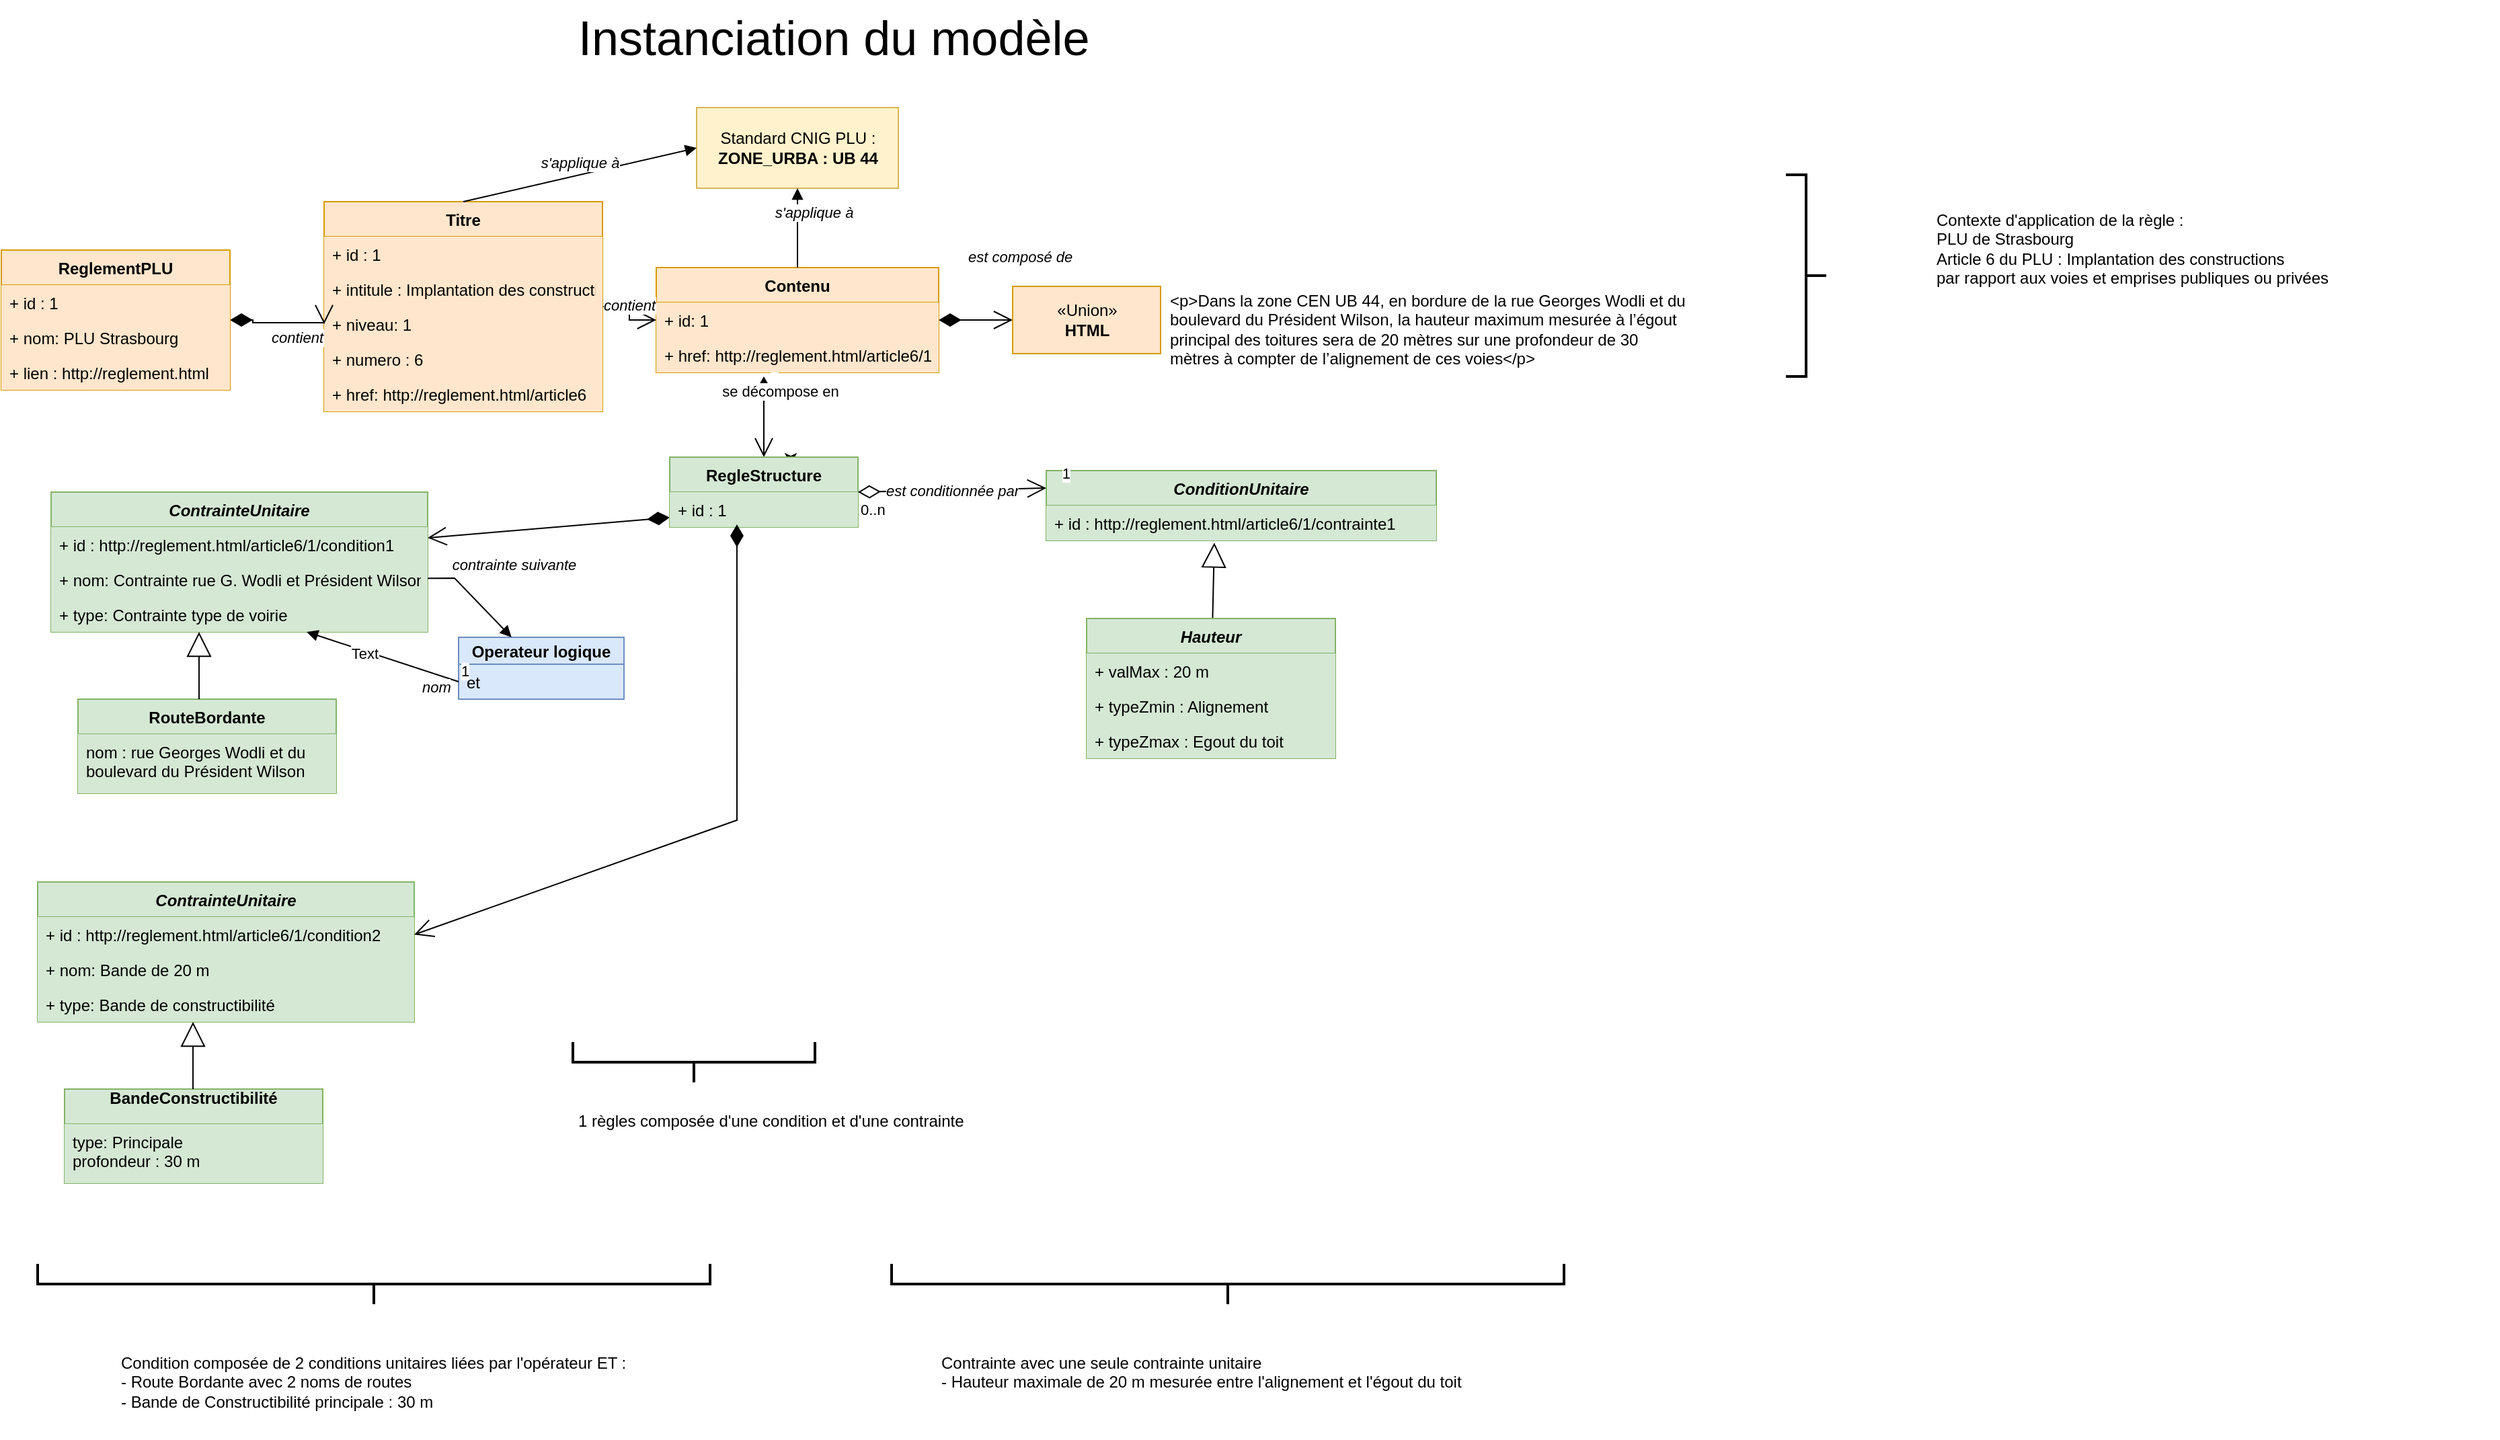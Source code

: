 <mxfile>
    <diagram id="C5RBs43oDa-KdzZeNtuy" name="Page-1">
        <mxGraphModel dx="1094" dy="3949" grid="1" gridSize="10" guides="1" tooltips="1" connect="1" arrows="1" fold="1" page="1" pageScale="1" pageWidth="1200" pageHeight="1600" math="0" shadow="0">
            <root>
                <mxCell id="WIyWlLk6GJQsqaUBKTNV-0"/>
                <mxCell id="WIyWlLk6GJQsqaUBKTNV-1" parent="WIyWlLk6GJQsqaUBKTNV-0"/>
                <mxCell id="8gSaWVuiy5hUUqjR6Z7Z-123" value="" style="endArrow=open;html=1;endSize=12;startArrow=diamondThin;startSize=14;startFill=1;align=left;verticalAlign=bottom;rounded=0;" parent="WIyWlLk6GJQsqaUBKTNV-1" source="8gSaWVuiy5hUUqjR6Z7Z-114" edge="1">
                    <mxGeometry x="-0.528" y="5" relative="1" as="geometry">
                        <mxPoint x="755" y="-648" as="sourcePoint"/>
                        <mxPoint x="387" y="-1210" as="targetPoint"/>
                        <mxPoint as="offset"/>
                    </mxGeometry>
                </mxCell>
                <mxCell id="8gSaWVuiy5hUUqjR6Z7Z-84" value="&lt;div&gt;«Union»&lt;b&gt;&lt;br&gt;&lt;/b&gt;&lt;/div&gt;&lt;div&gt;&lt;b&gt;HTML&lt;/b&gt;&lt;/div&gt;" style="html=1;fillColor=#ffe6cc;strokeColor=#d79b00;rounded=0;" parent="WIyWlLk6GJQsqaUBKTNV-1" vertex="1">
                    <mxGeometry x="822" y="-1397" width="110" height="50" as="geometry"/>
                </mxCell>
                <mxCell id="8gSaWVuiy5hUUqjR6Z7Z-85" value="Contenu" style="swimlane;fontStyle=1;childLayout=stackLayout;horizontal=1;startSize=26;fillColor=#ffe6cc;horizontalStack=0;resizeParent=1;resizeParentMax=0;resizeLast=0;collapsible=1;marginBottom=0;strokeColor=#d79b00;rounded=0;" parent="WIyWlLk6GJQsqaUBKTNV-1" vertex="1">
                    <mxGeometry x="557" y="-1411" width="210" height="78" as="geometry"/>
                </mxCell>
                <mxCell id="x3ndrFD1Gh-NryQpKRno-5" value="1" style="endArrow=open;html=1;endSize=12;startArrow=diamondThin;startSize=14;startFill=1;align=left;verticalAlign=bottom;entryX=0.5;entryY=0;entryDx=0;entryDy=0;" parent="8gSaWVuiy5hUUqjR6Z7Z-85" target="8gSaWVuiy5hUUqjR6Z7Z-113" edge="1">
                    <mxGeometry x="-1" y="3" relative="1" as="geometry">
                        <mxPoint x="80" y="81" as="sourcePoint"/>
                        <mxPoint x="332" y="16" as="targetPoint"/>
                    </mxGeometry>
                </mxCell>
                <mxCell id="x3ndrFD1Gh-NryQpKRno-6" value="se décompose en" style="edgeLabel;html=1;align=center;verticalAlign=middle;resizable=0;points=[];" parent="x3ndrFD1Gh-NryQpKRno-5" connectable="0" vertex="1">
                    <mxGeometry x="-0.373" relative="1" as="geometry">
                        <mxPoint x="12" y="-8" as="offset"/>
                    </mxGeometry>
                </mxCell>
                <mxCell id="8gSaWVuiy5hUUqjR6Z7Z-86" value="+ id: 1" style="text;strokeColor=none;fillColor=#ffe6cc;align=left;verticalAlign=top;spacingLeft=4;spacingRight=4;overflow=hidden;rotatable=0;points=[[0,0.5],[1,0.5]];portConstraint=eastwest;rounded=0;" parent="8gSaWVuiy5hUUqjR6Z7Z-85" vertex="1">
                    <mxGeometry y="26" width="210" height="26" as="geometry"/>
                </mxCell>
                <mxCell id="8gSaWVuiy5hUUqjR6Z7Z-87" value="+ href: http://reglement.html/article6/1&#10;" style="text;strokeColor=none;fillColor=#ffe6cc;align=left;verticalAlign=top;spacingLeft=4;spacingRight=4;overflow=hidden;rotatable=0;points=[[0,0.5],[1,0.5]];portConstraint=eastwest;rounded=0;" parent="8gSaWVuiy5hUUqjR6Z7Z-85" vertex="1">
                    <mxGeometry y="52" width="210" height="26" as="geometry"/>
                </mxCell>
                <mxCell id="8gSaWVuiy5hUUqjR6Z7Z-88" value="&lt;i&gt;est composé de&lt;/i&gt;" style="endArrow=open;html=1;endSize=12;startArrow=diamondThin;startSize=14;startFill=1;edgeStyle=orthogonalEdgeStyle;align=left;verticalAlign=bottom;rounded=0;entryX=0;entryY=0.5;entryDx=0;entryDy=0;exitX=1;exitY=0.5;exitDx=0;exitDy=0;" parent="WIyWlLk6GJQsqaUBKTNV-1" source="8gSaWVuiy5hUUqjR6Z7Z-86" target="8gSaWVuiy5hUUqjR6Z7Z-84" edge="1">
                    <mxGeometry x="-0.273" y="38" relative="1" as="geometry">
                        <mxPoint x="379.71" y="-959" as="sourcePoint"/>
                        <mxPoint x="379.71" y="-887" as="targetPoint"/>
                        <mxPoint as="offset"/>
                    </mxGeometry>
                </mxCell>
                <mxCell id="8gSaWVuiy5hUUqjR6Z7Z-89" value="Titre" style="swimlane;fontStyle=1;childLayout=stackLayout;horizontal=1;startSize=26;fillColor=#ffe6cc;horizontalStack=0;resizeParent=1;resizeParentMax=0;resizeLast=0;collapsible=1;marginBottom=0;strokeColor=#d79b00;rounded=0;" parent="WIyWlLk6GJQsqaUBKTNV-1" vertex="1">
                    <mxGeometry x="310" y="-1460" width="207" height="156" as="geometry"/>
                </mxCell>
                <mxCell id="8gSaWVuiy5hUUqjR6Z7Z-90" value="+ id : 1" style="text;strokeColor=none;fillColor=#ffe6cc;align=left;verticalAlign=top;spacingLeft=4;spacingRight=4;overflow=hidden;rotatable=0;points=[[0,0.5],[1,0.5]];portConstraint=eastwest;rounded=0;" parent="8gSaWVuiy5hUUqjR6Z7Z-89" vertex="1">
                    <mxGeometry y="26" width="207" height="26" as="geometry"/>
                </mxCell>
                <mxCell id="8gSaWVuiy5hUUqjR6Z7Z-91" value="+ intitule : Implantation des constructions &#10;&#10;par rapport aux voies et emprises &#10;&#10;publiques ou privées" style="text;strokeColor=none;fillColor=#ffe6cc;align=left;verticalAlign=top;spacingLeft=4;spacingRight=4;overflow=hidden;rotatable=0;points=[[0,0.5],[1,0.5]];portConstraint=eastwest;rounded=0;" parent="8gSaWVuiy5hUUqjR6Z7Z-89" vertex="1">
                    <mxGeometry y="52" width="207" height="26" as="geometry"/>
                </mxCell>
                <mxCell id="8gSaWVuiy5hUUqjR6Z7Z-92" value="+ niveau: 1" style="text;strokeColor=none;fillColor=#ffe6cc;align=left;verticalAlign=top;spacingLeft=4;spacingRight=4;overflow=hidden;rotatable=0;points=[[0,0.5],[1,0.5]];portConstraint=eastwest;rounded=0;" parent="8gSaWVuiy5hUUqjR6Z7Z-89" vertex="1">
                    <mxGeometry y="78" width="207" height="26" as="geometry"/>
                </mxCell>
                <mxCell id="8gSaWVuiy5hUUqjR6Z7Z-93" value="+ numero : 6&#10;" style="text;strokeColor=none;fillColor=#ffe6cc;align=left;verticalAlign=top;spacingLeft=4;spacingRight=4;overflow=hidden;rotatable=0;points=[[0,0.5],[1,0.5]];portConstraint=eastwest;rounded=0;" parent="8gSaWVuiy5hUUqjR6Z7Z-89" vertex="1">
                    <mxGeometry y="104" width="207" height="26" as="geometry"/>
                </mxCell>
                <mxCell id="8gSaWVuiy5hUUqjR6Z7Z-94" value="+ href: http://reglement.html/article6" style="text;strokeColor=none;fillColor=#ffe6cc;align=left;verticalAlign=top;spacingLeft=4;spacingRight=4;overflow=hidden;rotatable=0;points=[[0,0.5],[1,0.5]];portConstraint=eastwest;rounded=0;" parent="8gSaWVuiy5hUUqjR6Z7Z-89" vertex="1">
                    <mxGeometry y="130" width="207" height="26" as="geometry"/>
                </mxCell>
                <mxCell id="8gSaWVuiy5hUUqjR6Z7Z-95" value="&lt;i&gt;contient&lt;/i&gt;" style="endArrow=open;html=1;endSize=12;startArrow=diamondThin;startSize=14;startFill=1;edgeStyle=orthogonalEdgeStyle;align=left;verticalAlign=bottom;rounded=0;entryX=0;entryY=0.5;entryDx=0;entryDy=0;exitX=1;exitY=0.5;exitDx=0;exitDy=0;" parent="WIyWlLk6GJQsqaUBKTNV-1" source="8gSaWVuiy5hUUqjR6Z7Z-89" target="8gSaWVuiy5hUUqjR6Z7Z-86" edge="1">
                    <mxGeometry x="0.111" y="-21" relative="1" as="geometry">
                        <mxPoint x="377.71" y="-1110" as="sourcePoint"/>
                        <mxPoint x="377.71" y="-1038.0" as="targetPoint"/>
                        <mxPoint as="offset"/>
                    </mxGeometry>
                </mxCell>
                <mxCell id="8gSaWVuiy5hUUqjR6Z7Z-96" value="&lt;i&gt;contient&lt;/i&gt;" style="endArrow=open;html=1;endSize=12;startArrow=diamondThin;startSize=14;startFill=1;edgeStyle=orthogonalEdgeStyle;align=left;verticalAlign=bottom;rounded=0;entryX=0;entryY=0.5;entryDx=0;entryDy=0;exitX=1;exitY=0.5;exitDx=0;exitDy=0;" parent="WIyWlLk6GJQsqaUBKTNV-1" source="8gSaWVuiy5hUUqjR6Z7Z-98" target="8gSaWVuiy5hUUqjR6Z7Z-92" edge="1">
                    <mxGeometry x="-0.158" y="-20" relative="1" as="geometry">
                        <mxPoint x="380.71" y="-1337" as="sourcePoint"/>
                        <mxPoint x="380.71" y="-1265" as="targetPoint"/>
                        <mxPoint as="offset"/>
                        <Array as="points">
                            <mxPoint x="257" y="-1372"/>
                            <mxPoint x="257" y="-1370"/>
                            <mxPoint x="310" y="-1370"/>
                        </Array>
                    </mxGeometry>
                </mxCell>
                <mxCell id="8gSaWVuiy5hUUqjR6Z7Z-98" value="ReglementPLU" style="swimlane;fontStyle=1;childLayout=stackLayout;horizontal=1;startSize=26;fillColor=#ffe6cc;horizontalStack=0;resizeParent=1;resizeParentMax=0;resizeLast=0;collapsible=1;marginBottom=0;strokeColor=#d79b00;rounded=0;" parent="WIyWlLk6GJQsqaUBKTNV-1" vertex="1">
                    <mxGeometry x="70" y="-1424" width="170" height="104" as="geometry"/>
                </mxCell>
                <mxCell id="8gSaWVuiy5hUUqjR6Z7Z-99" value="+ id : 1" style="text;strokeColor=none;fillColor=#ffe6cc;align=left;verticalAlign=top;spacingLeft=4;spacingRight=4;overflow=hidden;rotatable=0;points=[[0,0.5],[1,0.5]];portConstraint=eastwest;rounded=0;" parent="8gSaWVuiy5hUUqjR6Z7Z-98" vertex="1">
                    <mxGeometry y="26" width="170" height="26" as="geometry"/>
                </mxCell>
                <mxCell id="8gSaWVuiy5hUUqjR6Z7Z-100" value="+ nom: PLU Strasbourg" style="text;strokeColor=none;fillColor=#ffe6cc;align=left;verticalAlign=top;spacingLeft=4;spacingRight=4;overflow=hidden;rotatable=0;points=[[0,0.5],[1,0.5]];portConstraint=eastwest;rounded=0;" parent="8gSaWVuiy5hUUqjR6Z7Z-98" vertex="1">
                    <mxGeometry y="52" width="170" height="26" as="geometry"/>
                </mxCell>
                <mxCell id="8gSaWVuiy5hUUqjR6Z7Z-101" value="+ lien : http://reglement.html" style="text;strokeColor=none;fillColor=#ffe6cc;align=left;verticalAlign=top;spacingLeft=4;spacingRight=4;overflow=hidden;rotatable=0;points=[[0,0.5],[1,0.5]];portConstraint=eastwest;rounded=0;" parent="8gSaWVuiy5hUUqjR6Z7Z-98" vertex="1">
                    <mxGeometry y="78" width="170" height="26" as="geometry"/>
                </mxCell>
                <mxCell id="zUE2ngqrBytxqhhDDDys-3" style="edgeStyle=orthogonalEdgeStyle;rounded=0;orthogonalLoop=1;jettySize=auto;html=1;exitX=0.75;exitY=0;exitDx=0;exitDy=0;" parent="WIyWlLk6GJQsqaUBKTNV-1" source="8gSaWVuiy5hUUqjR6Z7Z-113" edge="1">
                    <mxGeometry relative="1" as="geometry">
                        <mxPoint x="657" y="-1264" as="targetPoint"/>
                    </mxGeometry>
                </mxCell>
                <mxCell id="8gSaWVuiy5hUUqjR6Z7Z-113" value="RegleStructure" style="swimlane;fontStyle=1;childLayout=stackLayout;horizontal=1;startSize=26;fillColor=#d5e8d4;horizontalStack=0;resizeParent=1;resizeParentMax=0;resizeLast=0;collapsible=1;marginBottom=0;strokeColor=#82b366;rounded=0;" parent="WIyWlLk6GJQsqaUBKTNV-1" vertex="1">
                    <mxGeometry x="567" y="-1270" width="140" height="52" as="geometry"/>
                </mxCell>
                <mxCell id="8gSaWVuiy5hUUqjR6Z7Z-114" value="+ id : 1" style="text;strokeColor=none;fillColor=#D5E8D4;align=left;verticalAlign=top;spacingLeft=4;spacingRight=4;overflow=hidden;rotatable=0;points=[[0,0.5],[1,0.5]];portConstraint=eastwest;rounded=0;" parent="8gSaWVuiy5hUUqjR6Z7Z-113" vertex="1">
                    <mxGeometry y="26" width="140" height="26" as="geometry"/>
                </mxCell>
                <mxCell id="8gSaWVuiy5hUUqjR6Z7Z-118" value="ContrainteUnitaire" style="swimlane;fontStyle=3;childLayout=stackLayout;horizontal=1;startSize=26;fillColor=#d5e8d4;horizontalStack=0;resizeParent=1;resizeParentMax=0;resizeLast=0;collapsible=1;marginBottom=0;strokeColor=#82b366;rounded=0;" parent="WIyWlLk6GJQsqaUBKTNV-1" vertex="1">
                    <mxGeometry x="107" y="-1244" width="280" height="104" as="geometry"/>
                </mxCell>
                <mxCell id="8gSaWVuiy5hUUqjR6Z7Z-119" value="+ id : http://reglement.html/article6/1/condition1" style="text;strokeColor=none;fillColor=#D5E8D4;align=left;verticalAlign=top;spacingLeft=4;spacingRight=4;overflow=hidden;rotatable=0;points=[[0,0.5],[1,0.5]];portConstraint=eastwest;rounded=0;" parent="8gSaWVuiy5hUUqjR6Z7Z-118" vertex="1">
                    <mxGeometry y="26" width="280" height="26" as="geometry"/>
                </mxCell>
                <mxCell id="8gSaWVuiy5hUUqjR6Z7Z-120" value="+ nom: Contrainte rue G. Wodli et Président Wilson" style="text;strokeColor=none;fillColor=#D5E8D4;align=left;verticalAlign=top;spacingLeft=4;spacingRight=4;overflow=hidden;rotatable=0;points=[[0,0.5],[1,0.5]];portConstraint=eastwest;rounded=0;" parent="8gSaWVuiy5hUUqjR6Z7Z-118" vertex="1">
                    <mxGeometry y="52" width="280" height="26" as="geometry"/>
                </mxCell>
                <mxCell id="8gSaWVuiy5hUUqjR6Z7Z-121" value="+ type: Contrainte type de voirie" style="text;strokeColor=none;fillColor=#D5E8D4;align=left;verticalAlign=top;spacingLeft=4;spacingRight=4;overflow=hidden;rotatable=0;points=[[0,0.5],[1,0.5]];portConstraint=eastwest;rounded=0;" parent="8gSaWVuiy5hUUqjR6Z7Z-118" vertex="1">
                    <mxGeometry y="78" width="280" height="26" as="geometry"/>
                </mxCell>
                <mxCell id="N2tUr6UEc7fx2WgPVd-r-0" value="&#10;RouteBordante&#10;" style="swimlane;fontStyle=1;childLayout=stackLayout;horizontal=1;startSize=26;fillColor=#d5e8d4;horizontalStack=0;resizeParent=1;resizeParentMax=0;resizeLast=0;collapsible=1;marginBottom=0;strokeColor=#82b366;rounded=0;" parent="WIyWlLk6GJQsqaUBKTNV-1" vertex="1">
                    <mxGeometry x="127" y="-1090" width="192" height="70" as="geometry"/>
                </mxCell>
                <mxCell id="N2tUr6UEc7fx2WgPVd-r-2" value="nom :   rue Georges Wodli  et du  &#10;boulevard du  Président Wilson&#10;&#10;&#10;" style="text;strokeColor=none;fillColor=#D5E8D4;align=left;verticalAlign=top;spacingLeft=4;spacingRight=4;overflow=hidden;rotatable=0;points=[[0,0.5],[1,0.5]];portConstraint=eastwest;rounded=0;" parent="N2tUr6UEc7fx2WgPVd-r-0" vertex="1">
                    <mxGeometry y="26" width="192" height="44" as="geometry"/>
                </mxCell>
                <mxCell id="TGg9PMkNz1fRDnrvWDFg-7" value="ConditionUnitaire" style="swimlane;fontStyle=3;childLayout=stackLayout;horizontal=1;startSize=26;fillColor=#d5e8d4;horizontalStack=0;resizeParent=1;resizeParentMax=0;resizeLast=0;collapsible=1;marginBottom=0;strokeColor=#82b366;rounded=0;" parent="WIyWlLk6GJQsqaUBKTNV-1" vertex="1">
                    <mxGeometry x="847" y="-1260" width="290" height="52" as="geometry"/>
                </mxCell>
                <mxCell id="TGg9PMkNz1fRDnrvWDFg-8" value="+ id : http://reglement.html/article6/1/contrainte1" style="text;strokeColor=none;fillColor=#D5E8D4;align=left;verticalAlign=top;spacingLeft=4;spacingRight=4;overflow=hidden;rotatable=0;points=[[0,0.5],[1,0.5]];portConstraint=eastwest;rounded=0;" parent="TGg9PMkNz1fRDnrvWDFg-7" vertex="1">
                    <mxGeometry y="26" width="290" height="26" as="geometry"/>
                </mxCell>
                <mxCell id="TGg9PMkNz1fRDnrvWDFg-10" value="&lt;i&gt;est conditionnée par&lt;/i&gt;" style="endArrow=open;html=1;endSize=12;startArrow=diamondThin;startSize=14;startFill=0;rounded=0;entryX=0;entryY=0.25;entryDx=0;entryDy=0;exitX=1;exitY=0.5;exitDx=0;exitDy=0;" parent="WIyWlLk6GJQsqaUBKTNV-1" source="8gSaWVuiy5hUUqjR6Z7Z-113" target="TGg9PMkNz1fRDnrvWDFg-7" edge="1">
                    <mxGeometry relative="1" as="geometry">
                        <mxPoint x="755" y="-568" as="sourcePoint"/>
                        <mxPoint x="755" y="-508" as="targetPoint"/>
                    </mxGeometry>
                </mxCell>
                <mxCell id="TGg9PMkNz1fRDnrvWDFg-11" value="0..n" style="edgeLabel;resizable=0;html=1;align=left;verticalAlign=top;rounded=0;" parent="TGg9PMkNz1fRDnrvWDFg-10" connectable="0" vertex="1">
                    <mxGeometry x="-1" relative="1" as="geometry"/>
                </mxCell>
                <mxCell id="TGg9PMkNz1fRDnrvWDFg-12" value="1" style="edgeLabel;resizable=0;html=1;align=right;verticalAlign=top;rounded=0;" parent="TGg9PMkNz1fRDnrvWDFg-10" connectable="0" vertex="1">
                    <mxGeometry x="1" relative="1" as="geometry">
                        <mxPoint x="19" y="-24" as="offset"/>
                    </mxGeometry>
                </mxCell>
                <mxCell id="TGg9PMkNz1fRDnrvWDFg-34" value="&amp;nbsp;" style="endArrow=block;endSize=16;endFill=0;html=1;rounded=0;startArrow=none;" parent="WIyWlLk6GJQsqaUBKTNV-1" edge="1">
                    <mxGeometry x="-0.307" y="46" width="160" relative="1" as="geometry">
                        <mxPoint x="217" y="-1090" as="sourcePoint"/>
                        <mxPoint x="217" y="-1140" as="targetPoint"/>
                        <mxPoint as="offset"/>
                        <Array as="points"/>
                    </mxGeometry>
                </mxCell>
                <mxCell id="PbIzmOtg3me5n7JyTSmk-0" value="&amp;nbsp;" style="endArrow=block;endSize=16;endFill=0;html=1;rounded=0;entryX=0.431;entryY=1.064;entryDx=0;entryDy=0;entryPerimeter=0;" parent="WIyWlLk6GJQsqaUBKTNV-1" source="uj2GFUp7TWxMebJnhP7S-4" target="TGg9PMkNz1fRDnrvWDFg-8" edge="1">
                    <mxGeometry x="-0.139" y="-11" width="160" relative="1" as="geometry">
                        <mxPoint x="907" y="-1140" as="sourcePoint"/>
                        <mxPoint x="834.98" y="-817.004" as="targetPoint"/>
                        <mxPoint as="offset"/>
                    </mxGeometry>
                </mxCell>
                <mxCell id="uj2GFUp7TWxMebJnhP7S-4" value="Hauteur" style="swimlane;fontStyle=3;childLayout=stackLayout;horizontal=1;startSize=26;fillColor=#d5e8d4;horizontalStack=0;resizeParent=1;resizeParentMax=0;resizeLast=0;collapsible=1;marginBottom=0;strokeColor=#82b366;rounded=0;arcSize=15;" parent="WIyWlLk6GJQsqaUBKTNV-1" vertex="1">
                    <mxGeometry x="877" y="-1150" width="185" height="104" as="geometry"/>
                </mxCell>
                <mxCell id="uj2GFUp7TWxMebJnhP7S-5" value="+ valMax : 20 m" style="text;strokeColor=none;fillColor=#D5E8D4;align=left;verticalAlign=top;spacingLeft=4;spacingRight=4;overflow=hidden;rotatable=0;points=[[0,0.5],[1,0.5]];portConstraint=eastwest;rounded=0;" parent="uj2GFUp7TWxMebJnhP7S-4" vertex="1">
                    <mxGeometry y="26" width="185" height="26" as="geometry"/>
                </mxCell>
                <mxCell id="uj2GFUp7TWxMebJnhP7S-6" value="+ typeZmin : Alignement" style="text;strokeColor=none;fillColor=#D5E8D4;align=left;verticalAlign=top;spacingLeft=4;spacingRight=4;overflow=hidden;rotatable=0;points=[[0,0.5],[1,0.5]];portConstraint=eastwest;rounded=0;" parent="uj2GFUp7TWxMebJnhP7S-4" vertex="1">
                    <mxGeometry y="52" width="185" height="26" as="geometry"/>
                </mxCell>
                <mxCell id="uj2GFUp7TWxMebJnhP7S-7" value="+ typeZmax : Egout du toit" style="text;strokeColor=none;fillColor=#D5E8D4;align=left;verticalAlign=top;spacingLeft=4;spacingRight=4;overflow=hidden;rotatable=0;points=[[0,0.5],[1,0.5]];portConstraint=eastwest;rounded=0;" parent="uj2GFUp7TWxMebJnhP7S-4" vertex="1">
                    <mxGeometry y="78" width="185" height="26" as="geometry"/>
                </mxCell>
                <mxCell id="uj2GFUp7TWxMebJnhP7S-24" value="Operateur logique" style="swimlane;fontStyle=1;childLayout=stackLayout;horizontal=1;startSize=20;fillColor=#dae8fc;horizontalStack=0;resizeParent=1;resizeParentMax=0;resizeLast=0;collapsible=1;marginBottom=0;strokeColor=#6c8ebf;rounded=0;" parent="WIyWlLk6GJQsqaUBKTNV-1" vertex="1">
                    <mxGeometry x="410" y="-1136" width="123" height="46" as="geometry"/>
                </mxCell>
                <mxCell id="uj2GFUp7TWxMebJnhP7S-25" value="et" style="text;strokeColor=#6c8ebf;fillColor=#dae8fc;align=left;verticalAlign=top;spacingLeft=4;spacingRight=4;overflow=hidden;rotatable=0;points=[[0,0.5],[1,0.5]];portConstraint=eastwest;rounded=0;" parent="uj2GFUp7TWxMebJnhP7S-24" vertex="1">
                    <mxGeometry y="20" width="123" height="26" as="geometry"/>
                </mxCell>
                <mxCell id="uj2GFUp7TWxMebJnhP7S-26" value="" style="endArrow=block;endFill=1;html=1;align=left;verticalAlign=top;rounded=0;" parent="WIyWlLk6GJQsqaUBKTNV-1" source="8gSaWVuiy5hUUqjR6Z7Z-120" target="uj2GFUp7TWxMebJnhP7S-24" edge="1">
                    <mxGeometry x="0.15" y="-14" relative="1" as="geometry">
                        <mxPoint x="907" y="-1220" as="sourcePoint"/>
                        <mxPoint x="558" y="-866" as="targetPoint"/>
                        <mxPoint as="offset"/>
                        <Array as="points">
                            <mxPoint x="407" y="-1180"/>
                        </Array>
                    </mxGeometry>
                </mxCell>
                <mxCell id="uj2GFUp7TWxMebJnhP7S-27" value="&lt;i&gt;contrainte suivante&lt;/i&gt;" style="edgeLabel;html=1;align=center;verticalAlign=middle;resizable=0;points=[];" parent="uj2GFUp7TWxMebJnhP7S-26" connectable="0" vertex="1">
                    <mxGeometry x="-0.227" y="2" relative="1" as="geometry">
                        <mxPoint x="34" y="-17" as="offset"/>
                    </mxGeometry>
                </mxCell>
                <mxCell id="uj2GFUp7TWxMebJnhP7S-28" value="&lt;i&gt;nom&lt;/i&gt;" style="endArrow=block;endFill=1;html=1;align=left;verticalAlign=top;rounded=0;exitX=0;exitY=0.5;exitDx=0;exitDy=0;horizontal=1;" parent="WIyWlLk6GJQsqaUBKTNV-1" source="uj2GFUp7TWxMebJnhP7S-25" edge="1">
                    <mxGeometry x="-0.485" relative="1" as="geometry">
                        <mxPoint x="815" y="-907" as="sourcePoint"/>
                        <mxPoint x="297" y="-1140" as="targetPoint"/>
                        <Array as="points"/>
                        <mxPoint as="offset"/>
                    </mxGeometry>
                </mxCell>
                <mxCell id="uj2GFUp7TWxMebJnhP7S-29" value="1" style="edgeLabel;resizable=0;html=1;align=left;verticalAlign=bottom;rounded=0;" parent="uj2GFUp7TWxMebJnhP7S-28" connectable="0" vertex="1">
                    <mxGeometry x="-1" relative="1" as="geometry"/>
                </mxCell>
                <mxCell id="zUE2ngqrBytxqhhDDDys-0" value="Text" style="edgeLabel;html=1;align=center;verticalAlign=middle;resizable=0;points=[];" parent="uj2GFUp7TWxMebJnhP7S-28" connectable="0" vertex="1">
                    <mxGeometry x="0.228" y="2" relative="1" as="geometry">
                        <mxPoint as="offset"/>
                    </mxGeometry>
                </mxCell>
                <mxCell id="zUE2ngqrBytxqhhDDDys-4" value="&lt;div&gt;&lt;span style=&quot;background-color: initial;&quot;&gt;Standard CNIG PLU :&lt;/span&gt;&lt;/div&gt;&lt;b&gt;ZONE_URBA : UB 44&lt;br&gt;&lt;/b&gt;" style="html=1;rounded=0;fillColor=#fff2cc;strokeColor=#d6b656;" parent="WIyWlLk6GJQsqaUBKTNV-1" vertex="1">
                    <mxGeometry x="587" y="-1530" width="150" height="60" as="geometry"/>
                </mxCell>
                <mxCell id="zUE2ngqrBytxqhhDDDys-5" value="&lt;i&gt;s'applique à&lt;/i&gt;" style="html=1;verticalAlign=bottom;endArrow=block;rounded=0;entryX=0;entryY=0.5;entryDx=0;entryDy=0;exitX=0.5;exitY=0;exitDx=0;exitDy=0;" parent="WIyWlLk6GJQsqaUBKTNV-1" source="8gSaWVuiy5hUUqjR6Z7Z-89" target="zUE2ngqrBytxqhhDDDys-4" edge="1">
                    <mxGeometry width="80" relative="1" as="geometry">
                        <mxPoint x="300" y="-1137" as="sourcePoint"/>
                        <mxPoint x="250" y="-1288" as="targetPoint"/>
                    </mxGeometry>
                </mxCell>
                <mxCell id="zUE2ngqrBytxqhhDDDys-6" value="&lt;i&gt;s'applique à&lt;/i&gt;" style="html=1;verticalAlign=bottom;endArrow=block;rounded=0;entryX=0.5;entryY=1;entryDx=0;entryDy=0;exitX=0.5;exitY=0;exitDx=0;exitDy=0;" parent="WIyWlLk6GJQsqaUBKTNV-1" source="8gSaWVuiy5hUUqjR6Z7Z-85" target="zUE2ngqrBytxqhhDDDys-4" edge="1">
                    <mxGeometry x="0.104" y="-12" width="80" relative="1" as="geometry">
                        <mxPoint x="310" y="-998" as="sourcePoint"/>
                        <mxPoint x="250" y="-1077" as="targetPoint"/>
                        <mxPoint as="offset"/>
                    </mxGeometry>
                </mxCell>
                <mxCell id="zUE2ngqrBytxqhhDDDys-7" value="&amp;lt;p&amp;gt;Dans  la  zone CEN UB 44, en bordure  de la  rue Georges Wodli  et du  &lt;br&gt;boulevard du  Président Wilson, la  hauteur maximum  mesurée à l’égout &lt;br&gt;principal  des  toitures  sera de 20 mètres sur une profondeur de 30 &lt;br&gt;mètres à compter de l’alignement de ces voies&amp;lt;/p&amp;gt;" style="text;whiteSpace=wrap;html=1;" parent="WIyWlLk6GJQsqaUBKTNV-1" vertex="1">
                    <mxGeometry x="937" y="-1400" width="420" height="80" as="geometry"/>
                </mxCell>
                <mxCell id="zUE2ngqrBytxqhhDDDys-11" value="ContrainteUnitaire" style="swimlane;fontStyle=3;childLayout=stackLayout;horizontal=1;startSize=26;fillColor=#d5e8d4;horizontalStack=0;resizeParent=1;resizeParentMax=0;resizeLast=0;collapsible=1;marginBottom=0;strokeColor=#82b366;rounded=0;" parent="WIyWlLk6GJQsqaUBKTNV-1" vertex="1">
                    <mxGeometry x="97" y="-954" width="280" height="104" as="geometry"/>
                </mxCell>
                <mxCell id="zUE2ngqrBytxqhhDDDys-12" value="+ id : http://reglement.html/article6/1/condition2" style="text;strokeColor=none;fillColor=#D5E8D4;align=left;verticalAlign=top;spacingLeft=4;spacingRight=4;overflow=hidden;rotatable=0;points=[[0,0.5],[1,0.5]];portConstraint=eastwest;rounded=0;" parent="zUE2ngqrBytxqhhDDDys-11" vertex="1">
                    <mxGeometry y="26" width="280" height="26" as="geometry"/>
                </mxCell>
                <mxCell id="zUE2ngqrBytxqhhDDDys-13" value="+ nom: Bande de 20 m" style="text;strokeColor=none;fillColor=#D5E8D4;align=left;verticalAlign=top;spacingLeft=4;spacingRight=4;overflow=hidden;rotatable=0;points=[[0,0.5],[1,0.5]];portConstraint=eastwest;rounded=0;" parent="zUE2ngqrBytxqhhDDDys-11" vertex="1">
                    <mxGeometry y="52" width="280" height="26" as="geometry"/>
                </mxCell>
                <mxCell id="zUE2ngqrBytxqhhDDDys-14" value="+ type: Bande de constructibilité" style="text;strokeColor=none;fillColor=#D5E8D4;align=left;verticalAlign=top;spacingLeft=4;spacingRight=4;overflow=hidden;rotatable=0;points=[[0,0.5],[1,0.5]];portConstraint=eastwest;rounded=0;" parent="zUE2ngqrBytxqhhDDDys-11" vertex="1">
                    <mxGeometry y="78" width="280" height="26" as="geometry"/>
                </mxCell>
                <mxCell id="zUE2ngqrBytxqhhDDDys-15" value="BandeConstructibilité&#10;" style="swimlane;fontStyle=1;childLayout=stackLayout;horizontal=1;startSize=26;fillColor=#d5e8d4;horizontalStack=0;resizeParent=1;resizeParentMax=0;resizeLast=0;collapsible=1;marginBottom=0;strokeColor=#82b366;rounded=0;" parent="WIyWlLk6GJQsqaUBKTNV-1" vertex="1">
                    <mxGeometry x="117" y="-800" width="192" height="70" as="geometry"/>
                </mxCell>
                <mxCell id="zUE2ngqrBytxqhhDDDys-16" value="type: Principale&#10;profondeur : 30 m&#10;" style="text;strokeColor=none;fillColor=#D5E8D4;align=left;verticalAlign=top;spacingLeft=4;spacingRight=4;overflow=hidden;rotatable=0;points=[[0,0.5],[1,0.5]];portConstraint=eastwest;rounded=0;" parent="zUE2ngqrBytxqhhDDDys-15" vertex="1">
                    <mxGeometry y="26" width="192" height="44" as="geometry"/>
                </mxCell>
                <mxCell id="zUE2ngqrBytxqhhDDDys-17" value="" style="endArrow=open;html=1;endSize=12;startArrow=diamondThin;startSize=14;startFill=1;align=left;verticalAlign=bottom;rounded=0;exitX=0.357;exitY=0.923;exitDx=0;exitDy=0;exitPerimeter=0;" parent="WIyWlLk6GJQsqaUBKTNV-1" edge="1" source="8gSaWVuiy5hUUqjR6Z7Z-114">
                    <mxGeometry x="-0.528" y="5" relative="1" as="geometry">
                        <mxPoint x="620" y="-1210" as="sourcePoint"/>
                        <mxPoint x="377" y="-914.88" as="targetPoint"/>
                        <mxPoint as="offset"/>
                        <Array as="points">
                            <mxPoint x="617" y="-1000"/>
                        </Array>
                    </mxGeometry>
                </mxCell>
                <mxCell id="zUE2ngqrBytxqhhDDDys-18" value="&amp;nbsp;" style="endArrow=block;endSize=16;endFill=0;html=1;rounded=0;startArrow=none;" parent="WIyWlLk6GJQsqaUBKTNV-1" edge="1">
                    <mxGeometry x="-0.307" y="46" width="160" relative="1" as="geometry">
                        <mxPoint x="212.52" y="-800" as="sourcePoint"/>
                        <mxPoint x="212.52" y="-850" as="targetPoint"/>
                        <mxPoint as="offset"/>
                        <Array as="points"/>
                    </mxGeometry>
                </mxCell>
                <mxCell id="zUE2ngqrBytxqhhDDDys-28" value="" style="strokeWidth=2;html=1;shape=mxgraph.flowchart.annotation_2;align=left;labelPosition=right;pointerEvents=1;rotation=-180;" parent="WIyWlLk6GJQsqaUBKTNV-1" vertex="1">
                    <mxGeometry x="1397" y="-1480" width="30" height="150" as="geometry"/>
                </mxCell>
                <mxCell id="zUE2ngqrBytxqhhDDDys-29" value="&lt;div&gt;Contexte d'application de la règle :&lt;/div&gt;&lt;div&gt;PLU de Strasbourg &lt;br&gt;&lt;/div&gt;&lt;div&gt;Article 6 du PLU : Implantation des constructions &lt;br&gt;par rapport aux voies et emprises publiques ou privées&lt;/div&gt;&lt;div&gt;&lt;br&gt;&lt;/div&gt;" style="text;whiteSpace=wrap;html=1;" parent="WIyWlLk6GJQsqaUBKTNV-1" vertex="1">
                    <mxGeometry x="1507" y="-1460" width="420" height="70" as="geometry"/>
                </mxCell>
                <mxCell id="zUE2ngqrBytxqhhDDDys-30" value="" style="strokeWidth=2;html=1;shape=mxgraph.flowchart.annotation_2;align=left;labelPosition=right;pointerEvents=1;rotation=-90;" parent="WIyWlLk6GJQsqaUBKTNV-1" vertex="1">
                    <mxGeometry x="332" y="-905" width="30" height="500" as="geometry"/>
                </mxCell>
                <mxCell id="zUE2ngqrBytxqhhDDDys-31" value="" style="strokeWidth=2;html=1;shape=mxgraph.flowchart.annotation_2;align=left;labelPosition=right;pointerEvents=1;rotation=-90;" parent="WIyWlLk6GJQsqaUBKTNV-1" vertex="1">
                    <mxGeometry x="570" y="-910" width="30" height="180" as="geometry"/>
                </mxCell>
                <mxCell id="zUE2ngqrBytxqhhDDDys-32" value="1 règles composée d'une condition et d'une contrainte" style="text;whiteSpace=wrap;html=1;" parent="WIyWlLk6GJQsqaUBKTNV-1" vertex="1">
                    <mxGeometry x="497" y="-790" width="420" height="70" as="geometry"/>
                </mxCell>
                <mxCell id="zUE2ngqrBytxqhhDDDys-33" value="&lt;div&gt;Condition composée de 2 conditions unitaires liées par l'opérateur ET :&lt;/div&gt;&lt;div&gt;- Route Bordante avec 2 noms de routes&lt;/div&gt;&lt;div&gt;- Bande de Constructibilité principale : 30 m&lt;br&gt;&lt;/div&gt;" style="text;whiteSpace=wrap;html=1;" parent="WIyWlLk6GJQsqaUBKTNV-1" vertex="1">
                    <mxGeometry x="157" y="-610" width="420" height="70" as="geometry"/>
                </mxCell>
                <mxCell id="zUE2ngqrBytxqhhDDDys-34" value="" style="strokeWidth=2;html=1;shape=mxgraph.flowchart.annotation_2;align=left;labelPosition=right;pointerEvents=1;rotation=-90;" parent="WIyWlLk6GJQsqaUBKTNV-1" vertex="1">
                    <mxGeometry x="967" y="-905" width="30" height="500" as="geometry"/>
                </mxCell>
                <mxCell id="zUE2ngqrBytxqhhDDDys-35" value="&lt;div&gt;Contrainte avec une seule contrainte unitaire&lt;br&gt;&lt;/div&gt;&lt;div&gt;- Hauteur maximale de 20 m mesurée entre l'alignement et l'égout du toit&lt;br&gt;&lt;/div&gt;" style="text;whiteSpace=wrap;html=1;" parent="WIyWlLk6GJQsqaUBKTNV-1" vertex="1">
                    <mxGeometry x="767" y="-610" width="420" height="70" as="geometry"/>
                </mxCell>
                <mxCell id="zUE2ngqrBytxqhhDDDys-36" value="&lt;font style=&quot;font-size: 36px;&quot;&gt;Instanciation du modèle&lt;br&gt;&lt;/font&gt;" style="text;whiteSpace=wrap;html=1;" parent="WIyWlLk6GJQsqaUBKTNV-1" vertex="1">
                    <mxGeometry x="497" y="-1610" width="420" height="70" as="geometry"/>
                </mxCell>
            </root>
        </mxGraphModel>
    </diagram>
</mxfile>